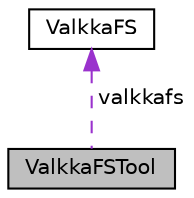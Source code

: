 digraph "ValkkaFSTool"
{
  edge [fontname="Helvetica",fontsize="10",labelfontname="Helvetica",labelfontsize="10"];
  node [fontname="Helvetica",fontsize="10",shape=record];
  Node1 [label="ValkkaFSTool",height=0.2,width=0.4,color="black", fillcolor="grey75", style="filled", fontcolor="black"];
  Node2 -> Node1 [dir="back",color="darkorchid3",fontsize="10",style="dashed",label=" valkkafs" ,fontname="Helvetica"];
  Node2 [label="ValkkaFS",height=0.2,width=0.4,color="black", fillcolor="white", style="filled",URL="$classValkkaFS.html",tooltip="Book-keeping for ValkkaFS. "];
}
